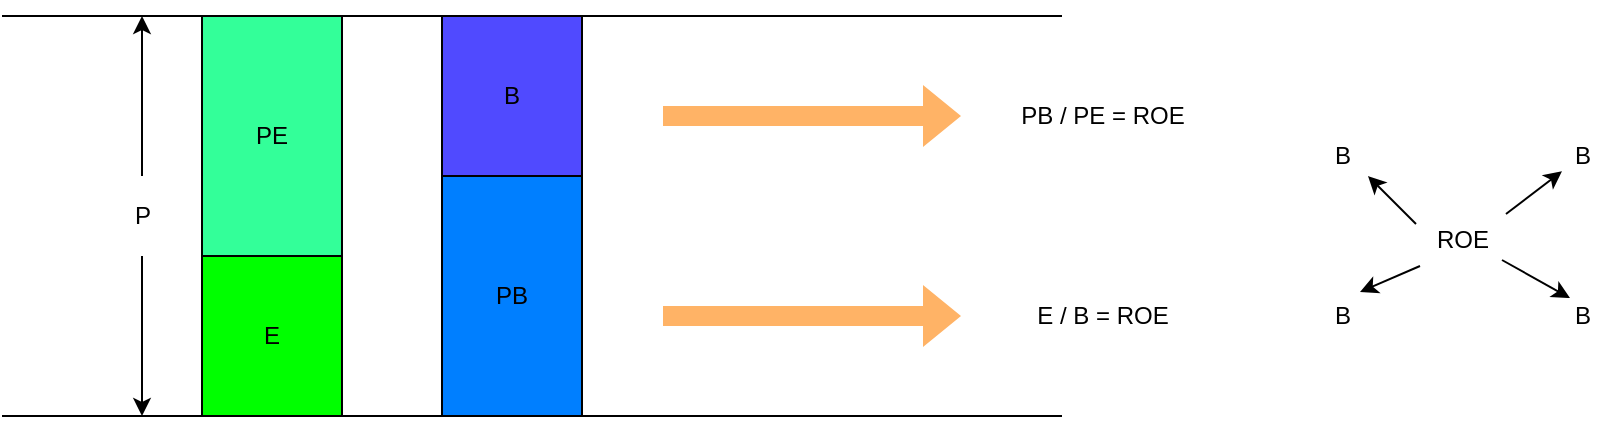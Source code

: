 <mxfile version="12.6.7" type="github">
  <diagram name="Page-1" id="12e1b939-464a-85fe-373e-61e167be1490">
    <mxGraphModel dx="926" dy="517" grid="1" gridSize="10" guides="1" tooltips="1" connect="1" arrows="1" fold="1" page="1" pageScale="1.5" pageWidth="1169" pageHeight="826" background="#ffffff" math="0" shadow="0">
      <root>
        <mxCell id="0"/>
        <mxCell id="1" parent="0"/>
        <mxCell id="AkbNLznMB_jNAfKkHsa3-1" value="" style="endArrow=none;html=1;" edge="1" parent="1">
          <mxGeometry width="50" height="50" relative="1" as="geometry">
            <mxPoint x="370" y="180" as="sourcePoint"/>
            <mxPoint x="900" y="180" as="targetPoint"/>
          </mxGeometry>
        </mxCell>
        <mxCell id="AkbNLznMB_jNAfKkHsa3-2" value="" style="endArrow=none;html=1;" edge="1" parent="1">
          <mxGeometry width="50" height="50" relative="1" as="geometry">
            <mxPoint x="370" y="380" as="sourcePoint"/>
            <mxPoint x="900" y="380" as="targetPoint"/>
          </mxGeometry>
        </mxCell>
        <mxCell id="AkbNLznMB_jNAfKkHsa3-3" value="P" style="text;html=1;align=center;verticalAlign=middle;resizable=0;points=[];autosize=1;" vertex="1" parent="1">
          <mxGeometry x="430" y="270" width="20" height="20" as="geometry"/>
        </mxCell>
        <mxCell id="AkbNLznMB_jNAfKkHsa3-4" value="" style="endArrow=classic;html=1;" edge="1" parent="1">
          <mxGeometry width="50" height="50" relative="1" as="geometry">
            <mxPoint x="440" y="260" as="sourcePoint"/>
            <mxPoint x="440" y="180" as="targetPoint"/>
          </mxGeometry>
        </mxCell>
        <mxCell id="AkbNLznMB_jNAfKkHsa3-5" value="" style="endArrow=classic;html=1;" edge="1" parent="1">
          <mxGeometry width="50" height="50" relative="1" as="geometry">
            <mxPoint x="440" y="300" as="sourcePoint"/>
            <mxPoint x="440" y="380" as="targetPoint"/>
          </mxGeometry>
        </mxCell>
        <mxCell id="AkbNLznMB_jNAfKkHsa3-6" value="PE" style="rounded=0;whiteSpace=wrap;html=1;fillColor=#33FF99;strokeColor=#000000;" vertex="1" parent="1">
          <mxGeometry x="470" y="180" width="70" height="120" as="geometry"/>
        </mxCell>
        <mxCell id="AkbNLznMB_jNAfKkHsa3-7" value="E" style="rounded=0;whiteSpace=wrap;html=1;fillColor=#00FF00;" vertex="1" parent="1">
          <mxGeometry x="470" y="300" width="70" height="80" as="geometry"/>
        </mxCell>
        <mxCell id="AkbNLznMB_jNAfKkHsa3-8" value="PB" style="rounded=0;whiteSpace=wrap;html=1;fillColor=#007FFF;strokeColor=#000000;" vertex="1" parent="1">
          <mxGeometry x="590" y="260" width="70" height="120" as="geometry"/>
        </mxCell>
        <mxCell id="AkbNLznMB_jNAfKkHsa3-9" value="B" style="rounded=0;whiteSpace=wrap;html=1;fillColor=#504AFF;" vertex="1" parent="1">
          <mxGeometry x="590" y="180" width="70" height="80" as="geometry"/>
        </mxCell>
        <mxCell id="AkbNLznMB_jNAfKkHsa3-11" value="" style="shape=flexArrow;endArrow=classic;html=1;fillColor=#FFB366;strokeColor=none;" edge="1" parent="1">
          <mxGeometry width="50" height="50" relative="1" as="geometry">
            <mxPoint x="700" y="230" as="sourcePoint"/>
            <mxPoint x="850" y="230" as="targetPoint"/>
          </mxGeometry>
        </mxCell>
        <mxCell id="AkbNLznMB_jNAfKkHsa3-12" value="" style="shape=flexArrow;endArrow=classic;html=1;fillColor=#FFB366;strokeColor=none;" edge="1" parent="1">
          <mxGeometry width="50" height="50" relative="1" as="geometry">
            <mxPoint x="700" y="330" as="sourcePoint"/>
            <mxPoint x="850" y="330" as="targetPoint"/>
          </mxGeometry>
        </mxCell>
        <mxCell id="AkbNLznMB_jNAfKkHsa3-13" value="PB / PE = ROE" style="text;html=1;align=center;verticalAlign=middle;resizable=0;points=[];autosize=1;" vertex="1" parent="1">
          <mxGeometry x="870" y="220" width="100" height="20" as="geometry"/>
        </mxCell>
        <mxCell id="AkbNLznMB_jNAfKkHsa3-14" value="E / B = ROE" style="text;html=1;align=center;verticalAlign=middle;resizable=0;points=[];autosize=1;" vertex="1" parent="1">
          <mxGeometry x="880" y="320" width="80" height="20" as="geometry"/>
        </mxCell>
        <mxCell id="AkbNLznMB_jNAfKkHsa3-15" value="ROE" style="text;html=1;align=center;verticalAlign=middle;resizable=0;points=[];autosize=1;" vertex="1" parent="1">
          <mxGeometry x="1080" y="282" width="40" height="20" as="geometry"/>
        </mxCell>
        <mxCell id="AkbNLznMB_jNAfKkHsa3-16" value="B" style="text;html=1;align=center;verticalAlign=middle;resizable=0;points=[];autosize=1;" vertex="1" parent="1">
          <mxGeometry x="1030" y="240" width="20" height="20" as="geometry"/>
        </mxCell>
        <mxCell id="AkbNLznMB_jNAfKkHsa3-17" value="B" style="text;html=1;align=center;verticalAlign=middle;resizable=0;points=[];autosize=1;" vertex="1" parent="1">
          <mxGeometry x="1150" y="240" width="20" height="20" as="geometry"/>
        </mxCell>
        <mxCell id="AkbNLznMB_jNAfKkHsa3-18" value="B" style="text;html=1;align=center;verticalAlign=middle;resizable=0;points=[];autosize=1;" vertex="1" parent="1">
          <mxGeometry x="1030" y="320" width="20" height="20" as="geometry"/>
        </mxCell>
        <mxCell id="AkbNLznMB_jNAfKkHsa3-19" value="B" style="text;html=1;align=center;verticalAlign=middle;resizable=0;points=[];autosize=1;" vertex="1" parent="1">
          <mxGeometry x="1150" y="320" width="20" height="20" as="geometry"/>
        </mxCell>
        <mxCell id="AkbNLznMB_jNAfKkHsa3-24" value="" style="endArrow=classic;html=1;fillColor=#FFB366;exitX=1;exitY=1;exitDx=0;exitDy=0;exitPerimeter=0;entryX=0.2;entryY=0.05;entryDx=0;entryDy=0;entryPerimeter=0;" edge="1" parent="1" source="AkbNLznMB_jNAfKkHsa3-15" target="AkbNLznMB_jNAfKkHsa3-19">
          <mxGeometry width="50" height="50" relative="1" as="geometry">
            <mxPoint x="1120" y="350" as="sourcePoint"/>
            <mxPoint x="1170" y="300" as="targetPoint"/>
          </mxGeometry>
        </mxCell>
        <mxCell id="AkbNLznMB_jNAfKkHsa3-25" value="" style="endArrow=classic;html=1;fillColor=#FFB366;exitX=1.05;exitY=-0.15;exitDx=0;exitDy=0;exitPerimeter=0;" edge="1" parent="1" source="AkbNLznMB_jNAfKkHsa3-15" target="AkbNLznMB_jNAfKkHsa3-17">
          <mxGeometry width="50" height="50" relative="1" as="geometry">
            <mxPoint x="1130" y="312" as="sourcePoint"/>
            <mxPoint x="1164" y="331" as="targetPoint"/>
          </mxGeometry>
        </mxCell>
        <mxCell id="AkbNLznMB_jNAfKkHsa3-26" value="" style="endArrow=classic;html=1;fillColor=#FFB366;exitX=-0.025;exitY=1.15;exitDx=0;exitDy=0;exitPerimeter=0;entryX=0.95;entryY=-0.1;entryDx=0;entryDy=0;entryPerimeter=0;" edge="1" parent="1" source="AkbNLznMB_jNAfKkHsa3-15" target="AkbNLznMB_jNAfKkHsa3-18">
          <mxGeometry width="50" height="50" relative="1" as="geometry">
            <mxPoint x="1140" y="322" as="sourcePoint"/>
            <mxPoint x="1174" y="341" as="targetPoint"/>
          </mxGeometry>
        </mxCell>
        <mxCell id="AkbNLznMB_jNAfKkHsa3-27" value="" style="endArrow=classic;html=1;fillColor=#FFB366;exitX=-0.075;exitY=0.1;exitDx=0;exitDy=0;exitPerimeter=0;entryX=1.15;entryY=1;entryDx=0;entryDy=0;entryPerimeter=0;" edge="1" parent="1" source="AkbNLznMB_jNAfKkHsa3-15" target="AkbNLznMB_jNAfKkHsa3-16">
          <mxGeometry width="50" height="50" relative="1" as="geometry">
            <mxPoint x="1150" y="332" as="sourcePoint"/>
            <mxPoint x="1184" y="351" as="targetPoint"/>
          </mxGeometry>
        </mxCell>
      </root>
    </mxGraphModel>
  </diagram>
</mxfile>
